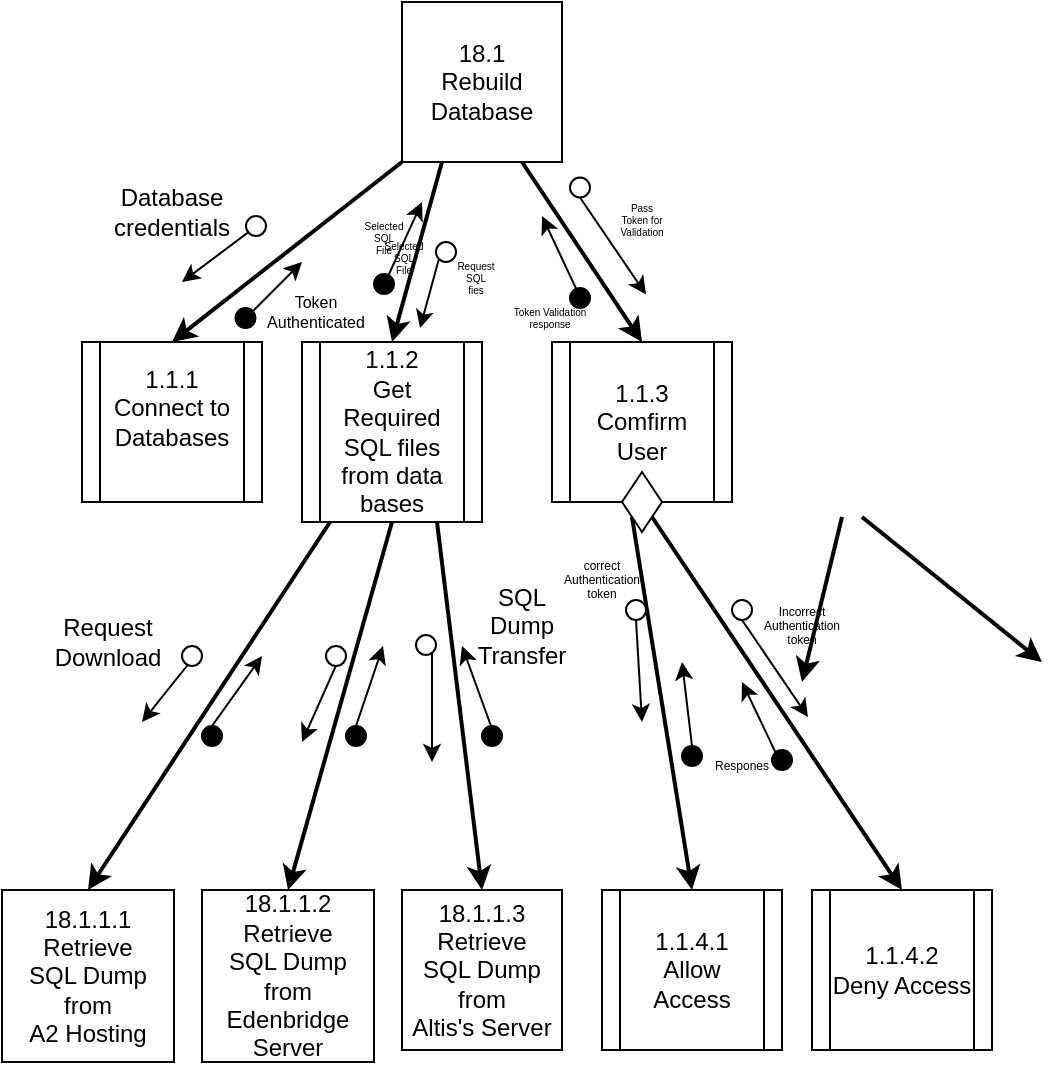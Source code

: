 <mxfile version="12.7.0" type="github" pages="2">
  <diagram id="C5RBs43oDa-KdzZeNtuy" name="18.1 Rebuild database">
    <mxGraphModel dx="569" dy="316" grid="1" gridSize="10" guides="1" tooltips="1" connect="1" arrows="1" fold="1" page="1" pageScale="1" pageWidth="827" pageHeight="1169" math="0" shadow="0">
      <root>
        <mxCell id="WIyWlLk6GJQsqaUBKTNV-0"/>
        <mxCell id="WIyWlLk6GJQsqaUBKTNV-1" parent="WIyWlLk6GJQsqaUBKTNV-0"/>
        <mxCell id="RGMSdmQta2JheNhVgYMS-0" value="&lt;div&gt;18.1 &lt;br&gt;&lt;/div&gt;&lt;div&gt;Rebuild Database&lt;br&gt;&lt;/div&gt;" style="whiteSpace=wrap;html=1;aspect=fixed;" parent="WIyWlLk6GJQsqaUBKTNV-1" vertex="1">
          <mxGeometry x="380" y="100" width="80" height="80" as="geometry"/>
        </mxCell>
        <mxCell id="gq5Jc_4ObH62T1cbe0F8-0" value="&lt;div&gt;1.1.1&lt;br&gt;&lt;/div&gt;&lt;div&gt;Connect to Databases&lt;/div&gt;&lt;div&gt;&lt;br&gt;&lt;/div&gt;" style="shape=process;whiteSpace=wrap;html=1;backgroundOutline=1;" parent="WIyWlLk6GJQsqaUBKTNV-1" vertex="1">
          <mxGeometry x="220" y="270" width="90" height="80" as="geometry"/>
        </mxCell>
        <mxCell id="gq5Jc_4ObH62T1cbe0F8-1" value="&lt;div&gt;1.1.2&lt;br&gt;&lt;/div&gt;&lt;div&gt;Get Required SQL files from data bases&lt;/div&gt;" style="shape=process;whiteSpace=wrap;html=1;backgroundOutline=1;" parent="WIyWlLk6GJQsqaUBKTNV-1" vertex="1">
          <mxGeometry x="330" y="270" width="90" height="90" as="geometry"/>
        </mxCell>
        <mxCell id="gq5Jc_4ObH62T1cbe0F8-3" value="" style="endArrow=classic;html=1;" parent="WIyWlLk6GJQsqaUBKTNV-1" edge="1">
          <mxGeometry width="50" height="50" relative="1" as="geometry">
            <mxPoint x="660" y="570" as="sourcePoint"/>
            <mxPoint x="660" y="570" as="targetPoint"/>
          </mxGeometry>
        </mxCell>
        <mxCell id="gq5Jc_4ObH62T1cbe0F8-4" value="" style="endArrow=classic;html=1;exitX=0;exitY=1;exitDx=0;exitDy=0;entryX=0.5;entryY=0;entryDx=0;entryDy=0;strokeWidth=2;" parent="WIyWlLk6GJQsqaUBKTNV-1" source="gq5Jc_4ObH62T1cbe0F8-9" target="gq5Jc_4ObH62T1cbe0F8-8" edge="1">
          <mxGeometry width="50" height="50" relative="1" as="geometry">
            <mxPoint x="530" y="410" as="sourcePoint"/>
            <mxPoint x="460" y="470" as="targetPoint"/>
          </mxGeometry>
        </mxCell>
        <mxCell id="gq5Jc_4ObH62T1cbe0F8-5" value="" style="endArrow=classic;html=1;strokeWidth=2;entryX=0.5;entryY=0;entryDx=0;entryDy=0;exitX=1;exitY=1;exitDx=0;exitDy=0;" parent="WIyWlLk6GJQsqaUBKTNV-1" source="gq5Jc_4ObH62T1cbe0F8-9" target="gq5Jc_4ObH62T1cbe0F8-7" edge="1">
          <mxGeometry width="50" height="50" relative="1" as="geometry">
            <mxPoint x="450" y="380" as="sourcePoint"/>
            <mxPoint x="350" y="470" as="targetPoint"/>
          </mxGeometry>
        </mxCell>
        <mxCell id="gq5Jc_4ObH62T1cbe0F8-6" value="&lt;div&gt;&lt;span style=&quot;white-space: normal&quot;&gt;&lt;/span&gt;&lt;span style=&quot;white-space: normal&quot;&gt;&lt;/span&gt;1.1.3&lt;br&gt;&lt;/div&gt;&lt;div&gt;Comfirm User&lt;/div&gt;" style="shape=process;whiteSpace=wrap;html=1;backgroundOutline=1;" parent="WIyWlLk6GJQsqaUBKTNV-1" vertex="1">
          <mxGeometry x="455" y="270" width="90" height="80" as="geometry"/>
        </mxCell>
        <mxCell id="gq5Jc_4ObH62T1cbe0F8-7" value="&lt;div&gt;1.1.4.2&lt;br&gt;&lt;/div&gt;&lt;div&gt;Deny Access&lt;/div&gt;" style="shape=process;whiteSpace=wrap;html=1;backgroundOutline=1;" parent="WIyWlLk6GJQsqaUBKTNV-1" vertex="1">
          <mxGeometry x="585" y="544" width="90" height="80" as="geometry"/>
        </mxCell>
        <mxCell id="gq5Jc_4ObH62T1cbe0F8-8" value="1.1.4.1&lt;div&gt;Allow Access&lt;/div&gt;" style="shape=process;whiteSpace=wrap;html=1;backgroundOutline=1;" parent="WIyWlLk6GJQsqaUBKTNV-1" vertex="1">
          <mxGeometry x="480" y="544" width="90" height="80" as="geometry"/>
        </mxCell>
        <mxCell id="gq5Jc_4ObH62T1cbe0F8-9" value="" style="rhombus;whiteSpace=wrap;html=1;fillColor=#FFFFFF;" parent="WIyWlLk6GJQsqaUBKTNV-1" vertex="1">
          <mxGeometry x="490" y="335" width="20" height="30" as="geometry"/>
        </mxCell>
        <mxCell id="gq5Jc_4ObH62T1cbe0F8-10" value="" style="endArrow=classic;html=1;" parent="WIyWlLk6GJQsqaUBKTNV-1" edge="1">
          <mxGeometry width="50" height="50" relative="1" as="geometry">
            <mxPoint x="555" y="589" as="sourcePoint"/>
            <mxPoint x="555" y="589" as="targetPoint"/>
          </mxGeometry>
        </mxCell>
        <mxCell id="gq5Jc_4ObH62T1cbe0F8-11" value="" style="endArrow=classic;html=1;exitX=0;exitY=1;exitDx=0;exitDy=0;strokeWidth=2;entryX=0.5;entryY=0;entryDx=0;entryDy=0;" parent="WIyWlLk6GJQsqaUBKTNV-1" target="gq5Jc_4ObH62T1cbe0F8-15" edge="1">
          <mxGeometry width="50" height="50" relative="1" as="geometry">
            <mxPoint x="600" y="357.5" as="sourcePoint"/>
            <mxPoint x="580" y="440" as="targetPoint"/>
          </mxGeometry>
        </mxCell>
        <mxCell id="gq5Jc_4ObH62T1cbe0F8-12" value="" style="endArrow=classic;html=1;strokeWidth=2;exitX=1;exitY=1;exitDx=0;exitDy=0;entryX=0.5;entryY=0;entryDx=0;entryDy=0;" parent="WIyWlLk6GJQsqaUBKTNV-1" target="gq5Jc_4ObH62T1cbe0F8-16" edge="1">
          <mxGeometry width="50" height="50" relative="1" as="geometry">
            <mxPoint x="610" y="357.5" as="sourcePoint"/>
            <mxPoint x="700" y="430" as="targetPoint"/>
          </mxGeometry>
        </mxCell>
        <mxCell id="gq5Jc_4ObH62T1cbe0F8-17" value="" style="endArrow=classic;html=1;exitX=0.25;exitY=1;exitDx=0;exitDy=0;entryX=0.5;entryY=0;entryDx=0;entryDy=0;strokeWidth=2;" parent="WIyWlLk6GJQsqaUBKTNV-1" source="RGMSdmQta2JheNhVgYMS-0" target="gq5Jc_4ObH62T1cbe0F8-1" edge="1">
          <mxGeometry width="50" height="50" relative="1" as="geometry">
            <mxPoint x="170" y="335" as="sourcePoint"/>
            <mxPoint x="280" y="457.5" as="targetPoint"/>
          </mxGeometry>
        </mxCell>
        <mxCell id="gq5Jc_4ObH62T1cbe0F8-18" value="" style="endArrow=classic;html=1;exitX=0;exitY=1;exitDx=0;exitDy=0;entryX=0.5;entryY=0;entryDx=0;entryDy=0;strokeWidth=2;" parent="WIyWlLk6GJQsqaUBKTNV-1" source="RGMSdmQta2JheNhVgYMS-0" target="gq5Jc_4ObH62T1cbe0F8-0" edge="1">
          <mxGeometry width="50" height="50" relative="1" as="geometry">
            <mxPoint x="225" y="120" as="sourcePoint"/>
            <mxPoint x="335" y="242.5" as="targetPoint"/>
          </mxGeometry>
        </mxCell>
        <mxCell id="gq5Jc_4ObH62T1cbe0F8-21" value="" style="endArrow=classic;html=1;exitX=0.75;exitY=1;exitDx=0;exitDy=0;entryX=0.5;entryY=0;entryDx=0;entryDy=0;strokeWidth=2;" parent="WIyWlLk6GJQsqaUBKTNV-1" source="RGMSdmQta2JheNhVgYMS-0" target="gq5Jc_4ObH62T1cbe0F8-6" edge="1">
          <mxGeometry width="50" height="50" relative="1" as="geometry">
            <mxPoint x="440" y="210" as="sourcePoint"/>
            <mxPoint x="435" y="300" as="targetPoint"/>
          </mxGeometry>
        </mxCell>
        <mxCell id="GHoLZX-UQ4Vv0qf9n78D-0" value="&lt;div&gt;18.1.1.1&lt;br&gt;&lt;/div&gt;&lt;div&gt;Retrieve&lt;br&gt;&lt;/div&gt;&lt;div&gt;SQL Dump from&lt;/div&gt;&lt;div&gt;A2 Hosting&lt;br&gt;&lt;/div&gt;" style="whiteSpace=wrap;html=1;aspect=fixed;" parent="WIyWlLk6GJQsqaUBKTNV-1" vertex="1">
          <mxGeometry x="180" y="544" width="86" height="86" as="geometry"/>
        </mxCell>
        <mxCell id="GHoLZX-UQ4Vv0qf9n78D-1" value="&lt;div&gt;18.1.1.2&lt;br&gt;&lt;/div&gt;&lt;div&gt;Retrieve&lt;br&gt;&lt;/div&gt;&lt;div&gt;SQL Dump from&lt;/div&gt;&lt;div&gt;Edenbridge Server&lt;br&gt;&lt;/div&gt;" style="whiteSpace=wrap;html=1;aspect=fixed;" parent="WIyWlLk6GJQsqaUBKTNV-1" vertex="1">
          <mxGeometry x="280" y="544" width="86" height="86" as="geometry"/>
        </mxCell>
        <mxCell id="GHoLZX-UQ4Vv0qf9n78D-2" value="&lt;div&gt;18.1.1.3&lt;br&gt;&lt;/div&gt;&lt;div&gt;Retrieve&lt;br&gt;&lt;/div&gt;&lt;div&gt;SQL Dump from&lt;/div&gt;Altis&#39;s Server" style="whiteSpace=wrap;html=1;aspect=fixed;" parent="WIyWlLk6GJQsqaUBKTNV-1" vertex="1">
          <mxGeometry x="380" y="544" width="80" height="80" as="geometry"/>
        </mxCell>
        <mxCell id="GHoLZX-UQ4Vv0qf9n78D-3" value="" style="endArrow=classic;html=1;entryX=0.5;entryY=0;entryDx=0;entryDy=0;strokeWidth=2;exitX=0.156;exitY=1;exitDx=0;exitDy=0;exitPerimeter=0;" parent="WIyWlLk6GJQsqaUBKTNV-1" source="gq5Jc_4ObH62T1cbe0F8-1" target="GHoLZX-UQ4Vv0qf9n78D-0" edge="1">
          <mxGeometry width="50" height="50" relative="1" as="geometry">
            <mxPoint x="250" y="380" as="sourcePoint"/>
            <mxPoint x="215" y="530" as="targetPoint"/>
          </mxGeometry>
        </mxCell>
        <mxCell id="GHoLZX-UQ4Vv0qf9n78D-4" value="" style="endArrow=classic;html=1;exitX=0.5;exitY=1;exitDx=0;exitDy=0;entryX=0.5;entryY=0;entryDx=0;entryDy=0;strokeWidth=2;" parent="WIyWlLk6GJQsqaUBKTNV-1" source="gq5Jc_4ObH62T1cbe0F8-1" target="GHoLZX-UQ4Vv0qf9n78D-1" edge="1">
          <mxGeometry width="50" height="50" relative="1" as="geometry">
            <mxPoint x="365" y="420" as="sourcePoint"/>
            <mxPoint x="340" y="510" as="targetPoint"/>
          </mxGeometry>
        </mxCell>
        <mxCell id="GHoLZX-UQ4Vv0qf9n78D-5" value="" style="endArrow=classic;html=1;exitX=0.75;exitY=1;exitDx=0;exitDy=0;entryX=0.5;entryY=0;entryDx=0;entryDy=0;strokeWidth=2;" parent="WIyWlLk6GJQsqaUBKTNV-1" source="gq5Jc_4ObH62T1cbe0F8-1" target="GHoLZX-UQ4Vv0qf9n78D-2" edge="1">
          <mxGeometry width="50" height="50" relative="1" as="geometry">
            <mxPoint x="375" y="430" as="sourcePoint"/>
            <mxPoint x="350" y="520" as="targetPoint"/>
          </mxGeometry>
        </mxCell>
        <mxCell id="YZuew4-Hj4IGe9yz6-2L-3" value="" style="endArrow=classic;html=1;" edge="1" parent="WIyWlLk6GJQsqaUBKTNV-1">
          <mxGeometry width="50" height="50" relative="1" as="geometry">
            <mxPoint x="310" y="210" as="sourcePoint"/>
            <mxPoint x="270" y="240" as="targetPoint"/>
          </mxGeometry>
        </mxCell>
        <mxCell id="YZuew4-Hj4IGe9yz6-2L-4" value="" style="ellipse;whiteSpace=wrap;html=1;aspect=fixed;" vertex="1" parent="WIyWlLk6GJQsqaUBKTNV-1">
          <mxGeometry x="302" y="207" width="10" height="10" as="geometry"/>
        </mxCell>
        <mxCell id="YZuew4-Hj4IGe9yz6-2L-13" value="&lt;div&gt;SQL Dump &lt;br&gt;&lt;/div&gt;&lt;div&gt;Transfer&lt;br&gt;&lt;/div&gt;" style="text;html=1;strokeColor=none;fillColor=none;align=center;verticalAlign=middle;whiteSpace=wrap;rounded=0;" vertex="1" parent="WIyWlLk6GJQsqaUBKTNV-1">
          <mxGeometry x="420" y="402" width="40" height="20" as="geometry"/>
        </mxCell>
        <mxCell id="YZuew4-Hj4IGe9yz6-2L-17" value="Database credentials" style="text;html=1;strokeColor=none;fillColor=none;align=center;verticalAlign=middle;whiteSpace=wrap;rounded=0;" vertex="1" parent="WIyWlLk6GJQsqaUBKTNV-1">
          <mxGeometry x="245" y="195" width="40" height="20" as="geometry"/>
        </mxCell>
        <mxCell id="YZuew4-Hj4IGe9yz6-2L-19" value="" style="endArrow=classic;html=1;" edge="1" parent="WIyWlLk6GJQsqaUBKTNV-1">
          <mxGeometry width="50" height="50" relative="1" as="geometry">
            <mxPoint x="278" y="425" as="sourcePoint"/>
            <mxPoint x="250" y="460" as="targetPoint"/>
          </mxGeometry>
        </mxCell>
        <mxCell id="YZuew4-Hj4IGe9yz6-2L-20" value="" style="ellipse;whiteSpace=wrap;html=1;aspect=fixed;" vertex="1" parent="WIyWlLk6GJQsqaUBKTNV-1">
          <mxGeometry x="270" y="422" width="10" height="10" as="geometry"/>
        </mxCell>
        <mxCell id="YZuew4-Hj4IGe9yz6-2L-21" value="Request Download" style="text;html=1;strokeColor=none;fillColor=none;align=center;verticalAlign=middle;whiteSpace=wrap;rounded=0;" vertex="1" parent="WIyWlLk6GJQsqaUBKTNV-1">
          <mxGeometry x="213" y="410" width="40" height="20" as="geometry"/>
        </mxCell>
        <mxCell id="YZuew4-Hj4IGe9yz6-2L-36" value="" style="endArrow=classic;html=1;" edge="1" parent="WIyWlLk6GJQsqaUBKTNV-1">
          <mxGeometry width="50" height="50" relative="1" as="geometry">
            <mxPoint x="350" y="425" as="sourcePoint"/>
            <mxPoint x="330" y="470" as="targetPoint"/>
          </mxGeometry>
        </mxCell>
        <mxCell id="YZuew4-Hj4IGe9yz6-2L-37" value="" style="ellipse;whiteSpace=wrap;html=1;aspect=fixed;" vertex="1" parent="WIyWlLk6GJQsqaUBKTNV-1">
          <mxGeometry x="342" y="422" width="10" height="10" as="geometry"/>
        </mxCell>
        <mxCell id="YZuew4-Hj4IGe9yz6-2L-39" value="" style="endArrow=classic;html=1;" edge="1" parent="WIyWlLk6GJQsqaUBKTNV-1">
          <mxGeometry width="50" height="50" relative="1" as="geometry">
            <mxPoint x="395" y="419.5" as="sourcePoint"/>
            <mxPoint x="395" y="480" as="targetPoint"/>
          </mxGeometry>
        </mxCell>
        <mxCell id="YZuew4-Hj4IGe9yz6-2L-40" value="" style="ellipse;whiteSpace=wrap;html=1;aspect=fixed;" vertex="1" parent="WIyWlLk6GJQsqaUBKTNV-1">
          <mxGeometry x="387" y="416.5" width="10" height="10" as="geometry"/>
        </mxCell>
        <mxCell id="YZuew4-Hj4IGe9yz6-2L-44" value="" style="endArrow=classic;html=1;" edge="1" parent="WIyWlLk6GJQsqaUBKTNV-1">
          <mxGeometry width="50" height="50" relative="1" as="geometry">
            <mxPoint x="424.5" y="462" as="sourcePoint"/>
            <mxPoint x="410" y="422" as="targetPoint"/>
          </mxGeometry>
        </mxCell>
        <mxCell id="YZuew4-Hj4IGe9yz6-2L-45" value="" style="ellipse;whiteSpace=wrap;html=1;aspect=fixed;fillColor=#000000;" vertex="1" parent="WIyWlLk6GJQsqaUBKTNV-1">
          <mxGeometry x="420" y="462" width="10" height="10" as="geometry"/>
        </mxCell>
        <mxCell id="YZuew4-Hj4IGe9yz6-2L-47" value="" style="endArrow=classic;html=1;exitX=0.5;exitY=0;exitDx=0;exitDy=0;" edge="1" parent="WIyWlLk6GJQsqaUBKTNV-1" source="YZuew4-Hj4IGe9yz6-2L-48">
          <mxGeometry width="50" height="50" relative="1" as="geometry">
            <mxPoint x="370.5" y="462" as="sourcePoint"/>
            <mxPoint x="370.5" y="422" as="targetPoint"/>
          </mxGeometry>
        </mxCell>
        <mxCell id="YZuew4-Hj4IGe9yz6-2L-48" value="" style="ellipse;whiteSpace=wrap;html=1;aspect=fixed;fillColor=#000000;" vertex="1" parent="WIyWlLk6GJQsqaUBKTNV-1">
          <mxGeometry x="352" y="462" width="10" height="10" as="geometry"/>
        </mxCell>
        <mxCell id="YZuew4-Hj4IGe9yz6-2L-49" value="" style="endArrow=classic;html=1;exitX=0.5;exitY=0;exitDx=0;exitDy=0;" edge="1" parent="WIyWlLk6GJQsqaUBKTNV-1" source="YZuew4-Hj4IGe9yz6-2L-50">
          <mxGeometry width="50" height="50" relative="1" as="geometry">
            <mxPoint x="304.5" y="466.5" as="sourcePoint"/>
            <mxPoint x="310" y="427" as="targetPoint"/>
          </mxGeometry>
        </mxCell>
        <mxCell id="YZuew4-Hj4IGe9yz6-2L-50" value="" style="ellipse;whiteSpace=wrap;html=1;aspect=fixed;fillColor=#000000;" vertex="1" parent="WIyWlLk6GJQsqaUBKTNV-1">
          <mxGeometry x="280" y="462" width="10" height="10" as="geometry"/>
        </mxCell>
        <mxCell id="YZuew4-Hj4IGe9yz6-2L-52" value="" style="endArrow=classic;html=1;" edge="1" parent="WIyWlLk6GJQsqaUBKTNV-1">
          <mxGeometry width="50" height="50" relative="1" as="geometry">
            <mxPoint x="302" y="258" as="sourcePoint"/>
            <mxPoint x="330" y="230" as="targetPoint"/>
          </mxGeometry>
        </mxCell>
        <mxCell id="YZuew4-Hj4IGe9yz6-2L-53" value="" style="ellipse;whiteSpace=wrap;html=1;aspect=fixed;fillColor=#000000;" vertex="1" parent="WIyWlLk6GJQsqaUBKTNV-1">
          <mxGeometry x="296.75" y="253" width="10" height="10" as="geometry"/>
        </mxCell>
        <mxCell id="YZuew4-Hj4IGe9yz6-2L-54" value="&lt;div style=&quot;font-size: 8px;&quot;&gt;Token &lt;br style=&quot;font-size: 8px;&quot;&gt;&lt;/div&gt;&lt;div style=&quot;font-size: 8px;&quot;&gt;Authenticated&lt;br style=&quot;font-size: 8px;&quot;&gt;&lt;/div&gt;" style="text;html=1;strokeColor=none;fillColor=none;align=center;verticalAlign=middle;whiteSpace=wrap;rounded=0;fontSize=8;" vertex="1" parent="WIyWlLk6GJQsqaUBKTNV-1">
          <mxGeometry x="322" y="246" width="30" height="17" as="geometry"/>
        </mxCell>
        <mxCell id="OG8IQn81rf561qlrvtSb-1" value="" style="endArrow=classic;html=1;exitX=0.5;exitY=1;exitDx=0;exitDy=0;" edge="1" parent="WIyWlLk6GJQsqaUBKTNV-1" source="OG8IQn81rf561qlrvtSb-2">
          <mxGeometry width="50" height="50" relative="1" as="geometry">
            <mxPoint x="500" y="402" as="sourcePoint"/>
            <mxPoint x="500" y="460" as="targetPoint"/>
          </mxGeometry>
        </mxCell>
        <mxCell id="OG8IQn81rf561qlrvtSb-2" value="" style="ellipse;whiteSpace=wrap;html=1;aspect=fixed;" vertex="1" parent="WIyWlLk6GJQsqaUBKTNV-1">
          <mxGeometry x="492" y="399" width="10" height="10" as="geometry"/>
        </mxCell>
        <mxCell id="OG8IQn81rf561qlrvtSb-3" value="&lt;div style=&quot;font-size: 6px;&quot;&gt;Incorrect&lt;/div&gt;&lt;div style=&quot;font-size: 6px;&quot;&gt;Authentication token&lt;br style=&quot;font-size: 6px;&quot;&gt; &lt;/div&gt;" style="text;html=1;strokeColor=none;fillColor=none;align=center;verticalAlign=middle;whiteSpace=wrap;rounded=0;fontSize=6;" vertex="1" parent="WIyWlLk6GJQsqaUBKTNV-1">
          <mxGeometry x="560" y="402" width="40" height="20" as="geometry"/>
        </mxCell>
        <mxCell id="OG8IQn81rf561qlrvtSb-5" value="" style="endArrow=classic;html=1;exitX=0.5;exitY=1;exitDx=0;exitDy=0;" edge="1" parent="WIyWlLk6GJQsqaUBKTNV-1" source="OG8IQn81rf561qlrvtSb-6">
          <mxGeometry width="50" height="50" relative="1" as="geometry">
            <mxPoint x="583" y="399.5" as="sourcePoint"/>
            <mxPoint x="583" y="457.5" as="targetPoint"/>
          </mxGeometry>
        </mxCell>
        <mxCell id="OG8IQn81rf561qlrvtSb-6" value="" style="ellipse;whiteSpace=wrap;html=1;aspect=fixed;" vertex="1" parent="WIyWlLk6GJQsqaUBKTNV-1">
          <mxGeometry x="545" y="399" width="10" height="10" as="geometry"/>
        </mxCell>
        <mxCell id="OG8IQn81rf561qlrvtSb-7" value="&lt;div style=&quot;font-size: 6px&quot;&gt;correct&lt;/div&gt;&lt;div style=&quot;font-size: 6px&quot;&gt;Authentication token&lt;br style=&quot;font-size: 6px&quot;&gt; &lt;/div&gt;" style="text;html=1;strokeColor=none;fillColor=none;align=center;verticalAlign=middle;whiteSpace=wrap;rounded=0;fontSize=6;" vertex="1" parent="WIyWlLk6GJQsqaUBKTNV-1">
          <mxGeometry x="460" y="379" width="40" height="20" as="geometry"/>
        </mxCell>
        <mxCell id="QwbQ6MwiuCygUdmZ3h07-0" value="" style="endArrow=classic;html=1;exitX=0;exitY=1;exitDx=0;exitDy=0;" edge="1" parent="WIyWlLk6GJQsqaUBKTNV-1" source="QwbQ6MwiuCygUdmZ3h07-1">
          <mxGeometry width="50" height="50" relative="1" as="geometry">
            <mxPoint x="400" y="230" as="sourcePoint"/>
            <mxPoint x="389" y="263" as="targetPoint"/>
          </mxGeometry>
        </mxCell>
        <mxCell id="QwbQ6MwiuCygUdmZ3h07-2" value="&lt;div&gt;Request&lt;/div&gt;&lt;div&gt;SQL&lt;/div&gt;&lt;div&gt;fies&lt;br&gt;&lt;/div&gt;&lt;div&gt;&lt;br&gt;&lt;/div&gt;" style="text;html=1;strokeColor=none;fillColor=none;align=center;verticalAlign=middle;whiteSpace=wrap;rounded=0;fontSize=5;" vertex="1" parent="WIyWlLk6GJQsqaUBKTNV-1">
          <mxGeometry x="397" y="230" width="40" height="20" as="geometry"/>
        </mxCell>
        <mxCell id="QwbQ6MwiuCygUdmZ3h07-1" value="" style="ellipse;whiteSpace=wrap;html=1;aspect=fixed;" vertex="1" parent="WIyWlLk6GJQsqaUBKTNV-1">
          <mxGeometry x="397" y="220" width="10" height="10" as="geometry"/>
        </mxCell>
        <mxCell id="QwbQ6MwiuCygUdmZ3h07-7" value="" style="endArrow=classic;html=1;" edge="1" parent="WIyWlLk6GJQsqaUBKTNV-1">
          <mxGeometry width="50" height="50" relative="1" as="geometry">
            <mxPoint x="371.25" y="241" as="sourcePoint"/>
            <mxPoint x="390" y="200" as="targetPoint"/>
          </mxGeometry>
        </mxCell>
        <mxCell id="QwbQ6MwiuCygUdmZ3h07-8" value="" style="ellipse;whiteSpace=wrap;html=1;aspect=fixed;fillColor=#000000;" vertex="1" parent="WIyWlLk6GJQsqaUBKTNV-1">
          <mxGeometry x="366" y="236" width="10" height="10" as="geometry"/>
        </mxCell>
        <mxCell id="QwbQ6MwiuCygUdmZ3h07-10" value="&lt;div&gt;Selected &lt;br&gt;&lt;/div&gt;&lt;div&gt;SQL&lt;/div&gt;&lt;div&gt;File&lt;br&gt;&lt;/div&gt;" style="text;html=1;strokeColor=none;fillColor=none;align=center;verticalAlign=middle;whiteSpace=wrap;rounded=0;fontSize=5;" vertex="1" parent="WIyWlLk6GJQsqaUBKTNV-1">
          <mxGeometry x="351" y="207" width="40" height="20" as="geometry"/>
        </mxCell>
        <mxCell id="QwbQ6MwiuCygUdmZ3h07-12" value="" style="endArrow=classic;html=1;exitX=0.5;exitY=0;exitDx=0;exitDy=0;" edge="1" parent="WIyWlLk6GJQsqaUBKTNV-1" source="QwbQ6MwiuCygUdmZ3h07-13">
          <mxGeometry width="50" height="50" relative="1" as="geometry">
            <mxPoint x="538.5" y="472" as="sourcePoint"/>
            <mxPoint x="520" y="430" as="targetPoint"/>
          </mxGeometry>
        </mxCell>
        <mxCell id="QwbQ6MwiuCygUdmZ3h07-13" value="" style="ellipse;whiteSpace=wrap;html=1;aspect=fixed;fillColor=#000000;" vertex="1" parent="WIyWlLk6GJQsqaUBKTNV-1">
          <mxGeometry x="520" y="472" width="10" height="10" as="geometry"/>
        </mxCell>
        <mxCell id="QwbQ6MwiuCygUdmZ3h07-14" value="" style="endArrow=classic;html=1;" edge="1" parent="WIyWlLk6GJQsqaUBKTNV-1">
          <mxGeometry width="50" height="50" relative="1" as="geometry">
            <mxPoint x="570" y="482" as="sourcePoint"/>
            <mxPoint x="550" y="440" as="targetPoint"/>
          </mxGeometry>
        </mxCell>
        <mxCell id="QwbQ6MwiuCygUdmZ3h07-15" value="" style="ellipse;whiteSpace=wrap;html=1;aspect=fixed;fillColor=#000000;" vertex="1" parent="WIyWlLk6GJQsqaUBKTNV-1">
          <mxGeometry x="565" y="474" width="10" height="10" as="geometry"/>
        </mxCell>
        <mxCell id="QwbQ6MwiuCygUdmZ3h07-18" value="Respones" style="text;html=1;strokeColor=none;fillColor=none;align=center;verticalAlign=middle;whiteSpace=wrap;rounded=0;fontSize=6;" vertex="1" parent="WIyWlLk6GJQsqaUBKTNV-1">
          <mxGeometry x="530" y="472" width="40" height="20" as="geometry"/>
        </mxCell>
        <mxCell id="QwbQ6MwiuCygUdmZ3h07-20" value="" style="endArrow=classic;html=1;exitX=0.5;exitY=1;exitDx=0;exitDy=0;" edge="1" parent="WIyWlLk6GJQsqaUBKTNV-1" source="QwbQ6MwiuCygUdmZ3h07-21">
          <mxGeometry width="50" height="50" relative="1" as="geometry">
            <mxPoint x="502" y="188.25" as="sourcePoint"/>
            <mxPoint x="502" y="246.25" as="targetPoint"/>
          </mxGeometry>
        </mxCell>
        <mxCell id="QwbQ6MwiuCygUdmZ3h07-21" value="" style="ellipse;whiteSpace=wrap;html=1;aspect=fixed;" vertex="1" parent="WIyWlLk6GJQsqaUBKTNV-1">
          <mxGeometry x="464" y="187.75" width="10" height="10" as="geometry"/>
        </mxCell>
        <mxCell id="l7Cf8ub8_1OAxteZZlzj-0" value="&lt;div&gt;Pass &lt;br&gt;&lt;/div&gt;&lt;div&gt;Token for &lt;br&gt;&lt;/div&gt;&lt;div&gt;Validation&lt;br&gt;&lt;/div&gt;" style="text;html=1;strokeColor=none;fillColor=none;align=center;verticalAlign=middle;whiteSpace=wrap;rounded=0;fontSize=5;" vertex="1" parent="WIyWlLk6GJQsqaUBKTNV-1">
          <mxGeometry x="480" y="197.75" width="40" height="20" as="geometry"/>
        </mxCell>
        <mxCell id="l7Cf8ub8_1OAxteZZlzj-2" value="" style="endArrow=classic;html=1;" edge="1" parent="WIyWlLk6GJQsqaUBKTNV-1">
          <mxGeometry width="50" height="50" relative="1" as="geometry">
            <mxPoint x="469.25" y="248" as="sourcePoint"/>
            <mxPoint x="450" y="207" as="targetPoint"/>
          </mxGeometry>
        </mxCell>
        <mxCell id="l7Cf8ub8_1OAxteZZlzj-3" value="" style="ellipse;whiteSpace=wrap;html=1;aspect=fixed;fillColor=#000000;" vertex="1" parent="WIyWlLk6GJQsqaUBKTNV-1">
          <mxGeometry x="464" y="243" width="10" height="10" as="geometry"/>
        </mxCell>
        <mxCell id="l7Cf8ub8_1OAxteZZlzj-4" value="&lt;div&gt;Selected &lt;br&gt;&lt;/div&gt;&lt;div&gt;SQL&lt;/div&gt;&lt;div&gt;File&lt;br&gt;&lt;/div&gt;" style="text;html=1;strokeColor=none;fillColor=none;align=center;verticalAlign=middle;whiteSpace=wrap;rounded=0;fontSize=5;" vertex="1" parent="WIyWlLk6GJQsqaUBKTNV-1">
          <mxGeometry x="361" y="217" width="40" height="20" as="geometry"/>
        </mxCell>
        <mxCell id="l7Cf8ub8_1OAxteZZlzj-5" value="&lt;div&gt;Token Validation response&lt;/div&gt;&lt;div&gt;&lt;br&gt;&lt;/div&gt;" style="text;html=1;strokeColor=none;fillColor=none;align=center;verticalAlign=middle;whiteSpace=wrap;rounded=0;fontSize=5;" vertex="1" parent="WIyWlLk6GJQsqaUBKTNV-1">
          <mxGeometry x="434" y="250" width="40" height="20" as="geometry"/>
        </mxCell>
      </root>
    </mxGraphModel>
  </diagram>
  <diagram id="rCNbzbxLSfEvdJP4wfQA" name="18.2 Store rebuilt data base">
    <mxGraphModel dx="474" dy="264" grid="1" gridSize="10" guides="1" tooltips="1" connect="1" arrows="1" fold="1" page="1" pageScale="1" pageWidth="850" pageHeight="1100" math="0" shadow="0">
      <root>
        <mxCell id="9Bm-bFWj9DxCiJOnEkzv-0"/>
        <mxCell id="9Bm-bFWj9DxCiJOnEkzv-1" parent="9Bm-bFWj9DxCiJOnEkzv-0"/>
        <mxCell id="KgsACP3qGmkFOE7N-067-0" value="&lt;div&gt;18.2&lt;/div&gt;&lt;div&gt;Store Rebuilt&lt;/div&gt;&lt;div&gt;Database&lt;br&gt;&lt;/div&gt;" style="whiteSpace=wrap;html=1;aspect=fixed;" parent="9Bm-bFWj9DxCiJOnEkzv-1" vertex="1">
          <mxGeometry x="440" y="70" width="80" height="80" as="geometry"/>
        </mxCell>
        <mxCell id="KgsACP3qGmkFOE7N-067-1" value="&lt;div&gt;1.1.5&lt;br&gt;&lt;/div&gt;&lt;div&gt;Connect to A2 Hosting&lt;/div&gt;" style="shape=process;whiteSpace=wrap;html=1;backgroundOutline=1;" parent="9Bm-bFWj9DxCiJOnEkzv-1" vertex="1">
          <mxGeometry x="390" y="270" width="90" height="80" as="geometry"/>
        </mxCell>
        <mxCell id="KgsACP3qGmkFOE7N-067-5" value="" style="endArrow=classic;html=1;entryX=0.5;entryY=0;entryDx=0;entryDy=0;strokeWidth=2;exitX=0.25;exitY=1;exitDx=0;exitDy=0;" parent="9Bm-bFWj9DxCiJOnEkzv-1" source="KgsACP3qGmkFOE7N-067-0" target="KgsACP3qGmkFOE7N-067-1" edge="1">
          <mxGeometry width="50" height="50" relative="1" as="geometry">
            <mxPoint x="440" y="170" as="sourcePoint"/>
            <mxPoint x="290" y="270" as="targetPoint"/>
          </mxGeometry>
        </mxCell>
        <mxCell id="KgsACP3qGmkFOE7N-067-8" value="" style="endArrow=classic;html=1;entryX=0.25;entryY=0;entryDx=0;entryDy=0;strokeWidth=2;exitX=0.75;exitY=1;exitDx=0;exitDy=0;" parent="9Bm-bFWj9DxCiJOnEkzv-1" source="KgsACP3qGmkFOE7N-067-0" target="KgsACP3qGmkFOE7N-067-11" edge="1">
          <mxGeometry width="50" height="50" relative="1" as="geometry">
            <mxPoint x="490" y="160" as="sourcePoint"/>
            <mxPoint x="625" y="280" as="targetPoint"/>
          </mxGeometry>
        </mxCell>
        <mxCell id="KgsACP3qGmkFOE7N-067-11" value="&lt;div&gt;18.2.2&lt;br&gt;&lt;/div&gt;&lt;div&gt;Upload rebuilt database to &lt;br&gt;&lt;/div&gt;&lt;div&gt;A2Hosting&lt;br&gt;&lt;/div&gt;" style="whiteSpace=wrap;html=1;aspect=fixed;" parent="9Bm-bFWj9DxCiJOnEkzv-1" vertex="1">
          <mxGeometry x="490" y="270" width="80" height="80" as="geometry"/>
        </mxCell>
        <mxCell id="oAGm5rpPNW9c-2In4nnL-0" value="" style="endArrow=classic;html=1;" edge="1" parent="9Bm-bFWj9DxCiJOnEkzv-1" source="oAGm5rpPNW9c-2In4nnL-1">
          <mxGeometry width="50" height="50" relative="1" as="geometry">
            <mxPoint x="438" y="185" as="sourcePoint"/>
            <mxPoint x="420" y="240" as="targetPoint"/>
          </mxGeometry>
        </mxCell>
        <mxCell id="oAGm5rpPNW9c-2In4nnL-2" value="Database credentials" style="text;html=1;strokeColor=none;fillColor=none;align=center;verticalAlign=middle;whiteSpace=wrap;rounded=0;" vertex="1" parent="9Bm-bFWj9DxCiJOnEkzv-1">
          <mxGeometry x="373" y="170" width="40" height="20" as="geometry"/>
        </mxCell>
        <mxCell id="oAGm5rpPNW9c-2In4nnL-3" value="" style="endArrow=classic;html=1;" edge="1" parent="9Bm-bFWj9DxCiJOnEkzv-1">
          <mxGeometry width="50" height="50" relative="1" as="geometry">
            <mxPoint x="452" y="225" as="sourcePoint"/>
            <mxPoint x="460" y="200" as="targetPoint"/>
          </mxGeometry>
        </mxCell>
        <mxCell id="oAGm5rpPNW9c-2In4nnL-4" value="" style="ellipse;whiteSpace=wrap;html=1;aspect=fixed;fillColor=#000000;" vertex="1" parent="9Bm-bFWj9DxCiJOnEkzv-1">
          <mxGeometry x="446.75" y="220" width="10" height="10" as="geometry"/>
        </mxCell>
        <mxCell id="oAGm5rpPNW9c-2In4nnL-5" value="&lt;div style=&quot;font-size: 5px;&quot;&gt;Token &lt;br style=&quot;font-size: 5px;&quot;&gt;&lt;/div&gt;&lt;div style=&quot;font-size: 5px;&quot;&gt;Authenticated&lt;br style=&quot;font-size: 5px;&quot;&gt;&lt;/div&gt;" style="text;html=1;strokeColor=none;fillColor=none;align=center;verticalAlign=middle;whiteSpace=wrap;rounded=0;fontSize=5;" vertex="1" parent="9Bm-bFWj9DxCiJOnEkzv-1">
          <mxGeometry x="446.75" y="240" width="30" height="17" as="geometry"/>
        </mxCell>
        <mxCell id="oAGm5rpPNW9c-2In4nnL-1" value="" style="ellipse;whiteSpace=wrap;html=1;aspect=fixed;" vertex="1" parent="9Bm-bFWj9DxCiJOnEkzv-1">
          <mxGeometry x="430" y="180" width="10" height="10" as="geometry"/>
        </mxCell>
        <mxCell id="oAGm5rpPNW9c-2In4nnL-7" value="" style="endArrow=classic;html=1;" edge="1" parent="9Bm-bFWj9DxCiJOnEkzv-1" source="oAGm5rpPNW9c-2In4nnL-9">
          <mxGeometry width="50" height="50" relative="1" as="geometry">
            <mxPoint x="538" y="200" as="sourcePoint"/>
            <mxPoint x="520" y="255" as="targetPoint"/>
          </mxGeometry>
        </mxCell>
        <mxCell id="oAGm5rpPNW9c-2In4nnL-8" value="&lt;div&gt;Data is &lt;br&gt;&lt;/div&gt;&lt;div&gt;Uploaded&lt;br&gt;&lt;/div&gt;" style="text;html=1;strokeColor=none;fillColor=none;align=center;verticalAlign=middle;whiteSpace=wrap;rounded=0;" vertex="1" parent="9Bm-bFWj9DxCiJOnEkzv-1">
          <mxGeometry x="530" y="175" width="40" height="20" as="geometry"/>
        </mxCell>
        <mxCell id="oAGm5rpPNW9c-2In4nnL-9" value="" style="ellipse;whiteSpace=wrap;html=1;aspect=fixed;" vertex="1" parent="9Bm-bFWj9DxCiJOnEkzv-1">
          <mxGeometry x="510" y="190" width="10" height="10" as="geometry"/>
        </mxCell>
      </root>
    </mxGraphModel>
  </diagram>
</mxfile>
